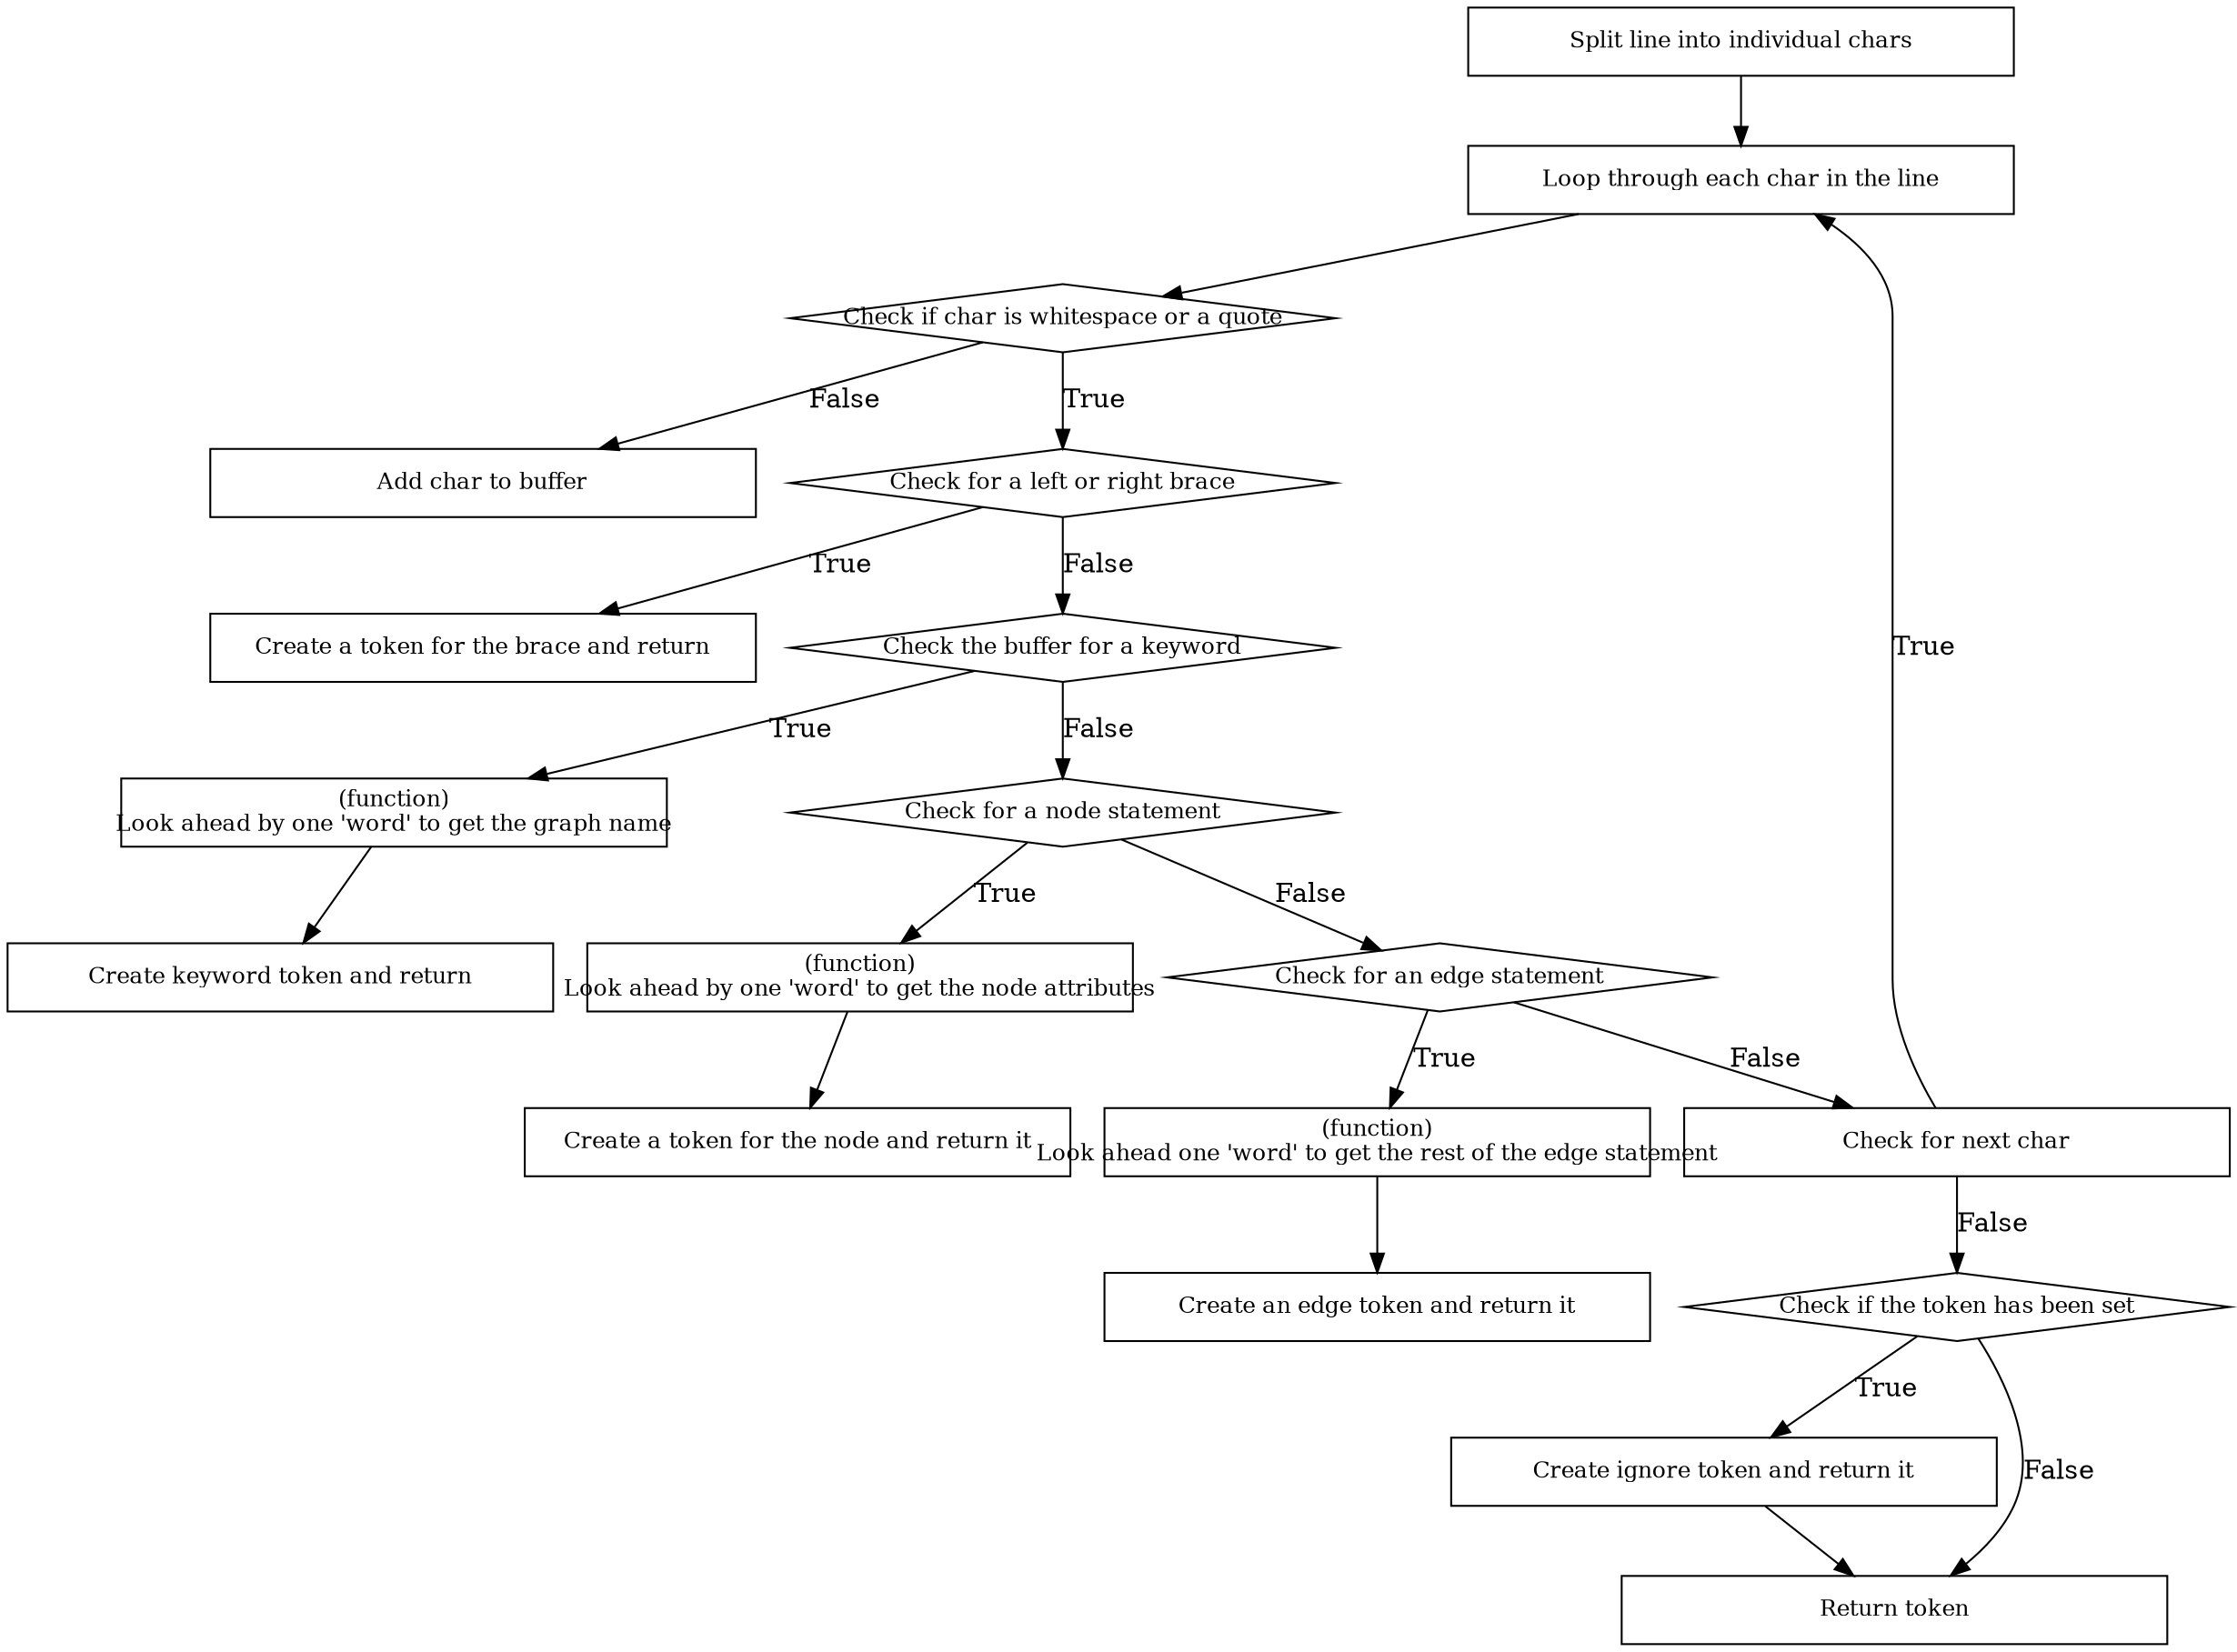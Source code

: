 digraph "Tokenize" {
    rankdir="TB";
    node [shape="rectangle",fixedsize=true,height=0.5,width=4.0,fontsize=12];

    split_chars [label="Split line into individual chars"];
    loop_chars [label="Loop through each char in the line"];
    check_quote_ws [label="Check if char is whitespace or a quote",shape=diamond];
    add_char [label="Add char to buffer"];
    check_bracket [label="Check for a left or right brace",shape=diamond];
    create_token [label="Create a token for the brace and return"];
    check_buffer_keyword [label="Check the buffer for a keyword",shape=diamond];
    look_ahead_name [label="(function)\nLook ahead by one 'word' to get the graph name"];
    create_keyword_token [label="Create keyword token and return"];
    check_node_stmt [label="Check for a node statement",shape=diamond];
    look_ahead_label [label="(function)\nLook ahead by one 'word' to get the node attributes"];
    create_node_token [label="Create a token for the node and return it"];
    check_edge_stmt [label="Check for an edge statement",shape=diamond];
    look_ahead_attrs [label="(function)\nLook ahead one 'word' to get the rest of the edge statement"];
    create_edge_token [label="Create an edge token and return it"];
    check_chars [label="Check for next char"];
    check_null_token [label="Check if the token has been set",shape=diamond];
    create_ignore_token [label="Create ignore token and return it"];
    exit [label="Return token"];

    split_chars -> loop_chars -> check_quote_ws;
    check_quote_ws -> add_char [label="False"];
    check_quote_ws -> check_bracket [label="True"];
    check_bracket -> create_token [label="True"];
    check_bracket -> check_buffer_keyword [label="False"];
    check_buffer_keyword -> look_ahead_name [label="True"];
    look_ahead_name -> create_keyword_token;
    check_buffer_keyword -> check_node_stmt [label="False"];
    check_node_stmt -> look_ahead_label [label="True"];
    look_ahead_label -> create_node_token;
    check_node_stmt -> check_edge_stmt [label="False"];
    check_edge_stmt -> look_ahead_attrs [label="True"];
    look_ahead_attrs -> create_edge_token;
    check_edge_stmt -> check_chars [label="False"];
    check_chars -> loop_chars [label="True"];
    check_chars -> check_null_token [label="False"];
    check_null_token -> create_ignore_token [label="True"];
    create_ignore_token -> exit;
    check_null_token -> exit [label="False"];
}
